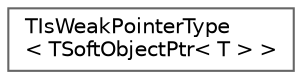 digraph "Graphical Class Hierarchy"
{
 // INTERACTIVE_SVG=YES
 // LATEX_PDF_SIZE
  bgcolor="transparent";
  edge [fontname=Helvetica,fontsize=10,labelfontname=Helvetica,labelfontsize=10];
  node [fontname=Helvetica,fontsize=10,shape=box,height=0.2,width=0.4];
  rankdir="LR";
  Node0 [id="Node000000",label="TIsWeakPointerType\l\< TSoftObjectPtr\< T \> \>",height=0.2,width=0.4,color="grey40", fillcolor="white", style="filled",URL="$d5/d92/structTIsWeakPointerType_3_01TSoftObjectPtr_3_01T_01_4_01_4.html",tooltip=" "];
}

